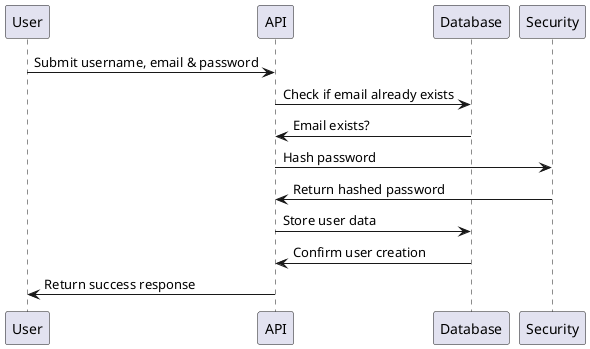 @startuml
User -> API: Submit username, email & password
API -> Database: Check if email already exists
Database -> API: Email exists?
API -> Security: Hash password
Security -> API: Return hashed password
API -> Database: Store user data
Database -> API: Confirm user creation
API -> User: Return success response
@enduml

